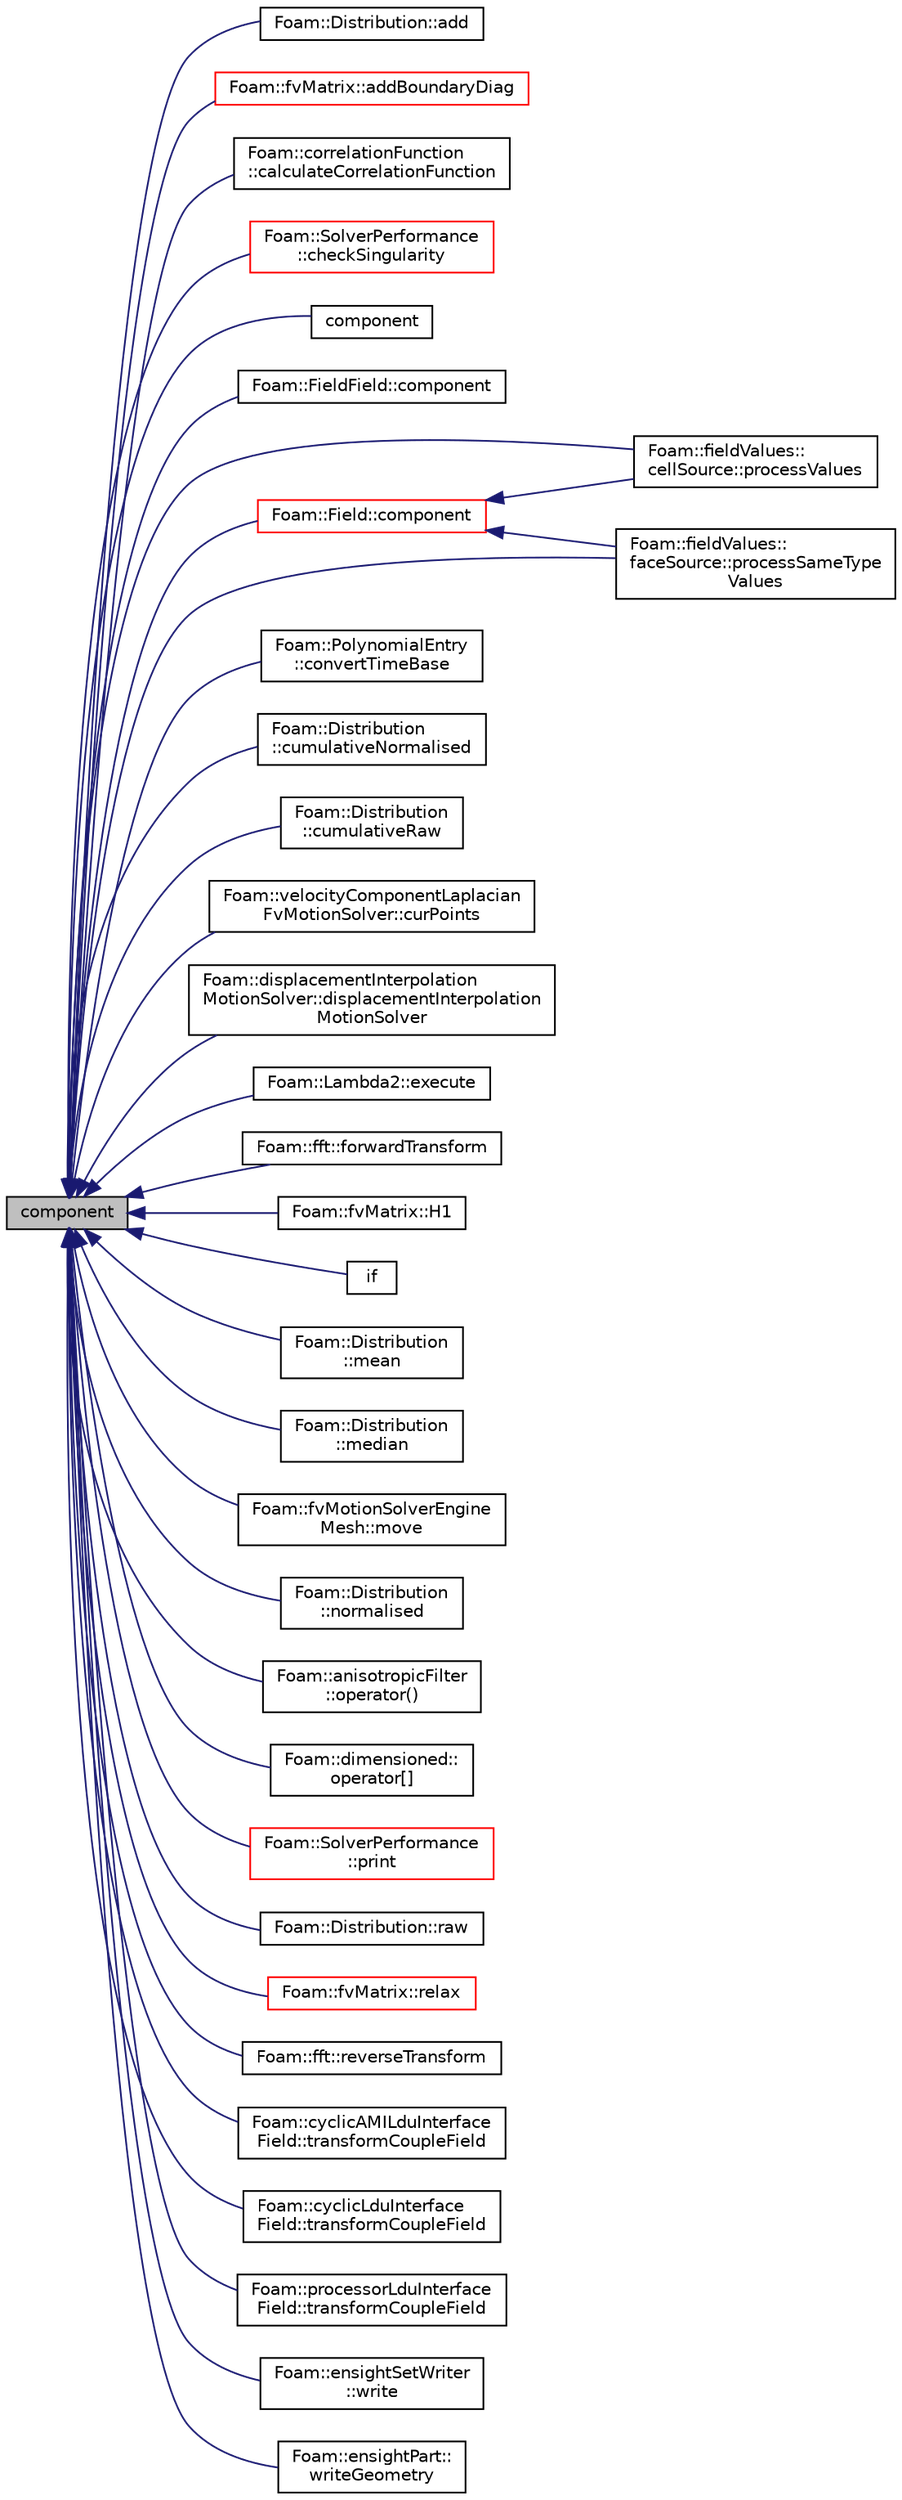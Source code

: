 digraph "component"
{
  bgcolor="transparent";
  edge [fontname="Helvetica",fontsize="10",labelfontname="Helvetica",labelfontsize="10"];
  node [fontname="Helvetica",fontsize="10",shape=record];
  rankdir="LR";
  Node1 [label="component",height=0.2,width=0.4,color="black", fillcolor="grey75", style="filled", fontcolor="black"];
  Node1 -> Node2 [dir="back",color="midnightblue",fontsize="10",style="solid",fontname="Helvetica"];
  Node2 [label="Foam::Distribution::add",height=0.2,width=0.4,color="black",URL="$a00554.html#a33a0483e214f12ed274213001fba447e",tooltip="Add a value to the distribution, optionally specifying a weight. "];
  Node1 -> Node3 [dir="back",color="midnightblue",fontsize="10",style="solid",fontname="Helvetica"];
  Node3 [label="Foam::fvMatrix::addBoundaryDiag",height=0.2,width=0.4,color="red",URL="$a00867.html#a085edaddf912acc70e5957338503e5ec"];
  Node1 -> Node4 [dir="back",color="midnightblue",fontsize="10",style="solid",fontname="Helvetica"];
  Node4 [label="Foam::correlationFunction\l::calculateCorrelationFunction",height=0.2,width=0.4,color="black",URL="$a00407.html#a6dad9e4d17333a9cfe7ee6b2f3247f42"];
  Node1 -> Node5 [dir="back",color="midnightblue",fontsize="10",style="solid",fontname="Helvetica"];
  Node5 [label="Foam::SolverPerformance\l::checkSingularity",height=0.2,width=0.4,color="red",URL="$a02368.html#aa749321b47d58d648449b01539ebaeaf",tooltip="Singularity test. "];
  Node1 -> Node6 [dir="back",color="midnightblue",fontsize="10",style="solid",fontname="Helvetica"];
  Node6 [label="component",height=0.2,width=0.4,color="black",URL="$a10675.html#a24df1ffa836c86f29c96d6543add1058"];
  Node1 -> Node7 [dir="back",color="midnightblue",fontsize="10",style="solid",fontname="Helvetica"];
  Node7 [label="Foam::FieldField::component",height=0.2,width=0.4,color="black",URL="$a00756.html#ad3dc737144afe075d95775d8e8ba6fb1",tooltip="Return a component field of the field. "];
  Node1 -> Node8 [dir="back",color="midnightblue",fontsize="10",style="solid",fontname="Helvetica"];
  Node8 [label="Foam::Field::component",height=0.2,width=0.4,color="red",URL="$a00749.html#a770bc7d2cd4553971cd2acd4d65be9eb",tooltip="Return a component field of the field. "];
  Node8 -> Node9 [dir="back",color="midnightblue",fontsize="10",style="solid",fontname="Helvetica"];
  Node9 [label="Foam::fieldValues::\lcellSource::processValues",height=0.2,width=0.4,color="black",URL="$a00233.html#a16e674670b4fae4dd8ef80854dcae0da",tooltip="Apply the &#39;operation&#39; to the values. "];
  Node8 -> Node10 [dir="back",color="midnightblue",fontsize="10",style="solid",fontname="Helvetica"];
  Node10 [label="Foam::fieldValues::\lfaceSource::processSameType\lValues",height=0.2,width=0.4,color="black",URL="$a00729.html#af00edc302e7299fbe50b52d0e002a1b5",tooltip="Apply the &#39;operation&#39; to the values. Operation has to. "];
  Node1 -> Node11 [dir="back",color="midnightblue",fontsize="10",style="solid",fontname="Helvetica"];
  Node11 [label="Foam::PolynomialEntry\l::convertTimeBase",height=0.2,width=0.4,color="black",URL="$a01918.html#af4b04bcaf124d852d36e028312c3c9a6",tooltip="Convert time. "];
  Node1 -> Node12 [dir="back",color="midnightblue",fontsize="10",style="solid",fontname="Helvetica"];
  Node12 [label="Foam::Distribution\l::cumulativeNormalised",height=0.2,width=0.4,color="black",URL="$a00554.html#a1f298c5b073878aa3669d18c3881ce5e",tooltip="Return the cumulative normalised distribution and. "];
  Node1 -> Node13 [dir="back",color="midnightblue",fontsize="10",style="solid",fontname="Helvetica"];
  Node13 [label="Foam::Distribution\l::cumulativeRaw",height=0.2,width=0.4,color="black",URL="$a00554.html#a37c9b55d1b1f888db4ebc5fa58dd0885",tooltip="Return the cumulative total bin weights and integration. "];
  Node1 -> Node14 [dir="back",color="midnightblue",fontsize="10",style="solid",fontname="Helvetica"];
  Node14 [label="Foam::velocityComponentLaplacian\lFvMotionSolver::curPoints",height=0.2,width=0.4,color="black",URL="$a02783.html#a897bb9550f17845c9ab361582659cbee",tooltip="Return point location obtained from the current motion field. "];
  Node1 -> Node15 [dir="back",color="midnightblue",fontsize="10",style="solid",fontname="Helvetica"];
  Node15 [label="Foam::displacementInterpolation\lMotionSolver::displacementInterpolation\lMotionSolver",height=0.2,width=0.4,color="black",URL="$a00544.html#af70627c48920441a925701b8da5266ba",tooltip="Construct from polyMesh and IOdictionary. "];
  Node1 -> Node16 [dir="back",color="midnightblue",fontsize="10",style="solid",fontname="Helvetica"];
  Node16 [label="Foam::Lambda2::execute",height=0.2,width=0.4,color="black",URL="$a01254.html#a61af3e60b94ae3e748f6fbac1e794af7",tooltip="Execute, currently does nothing. "];
  Node1 -> Node17 [dir="back",color="midnightblue",fontsize="10",style="solid",fontname="Helvetica"];
  Node17 [label="Foam::fft::forwardTransform",height=0.2,width=0.4,color="black",URL="$a00748.html#ab7fa1344e3d4fe5f3f81583eab3cab94"];
  Node1 -> Node18 [dir="back",color="midnightblue",fontsize="10",style="solid",fontname="Helvetica"];
  Node18 [label="Foam::fvMatrix::H1",height=0.2,width=0.4,color="black",URL="$a00867.html#ad973c8cad195e7174c90582555363352",tooltip="Return H(1) "];
  Node1 -> Node19 [dir="back",color="midnightblue",fontsize="10",style="solid",fontname="Helvetica"];
  Node19 [label="if",height=0.2,width=0.4,color="black",URL="$a04274.html#a2220ab563d2d0f137dc80ca012f57741"];
  Node1 -> Node20 [dir="back",color="midnightblue",fontsize="10",style="solid",fontname="Helvetica"];
  Node20 [label="Foam::Distribution\l::mean",height=0.2,width=0.4,color="black",URL="$a00554.html#a97155b3229d31160a88d92b1325b70f3"];
  Node1 -> Node21 [dir="back",color="midnightblue",fontsize="10",style="solid",fontname="Helvetica"];
  Node21 [label="Foam::Distribution\l::median",height=0.2,width=0.4,color="black",URL="$a00554.html#a526d7107d983cd716e3a4f73e10a9c1b"];
  Node1 -> Node22 [dir="back",color="midnightblue",fontsize="10",style="solid",fontname="Helvetica"];
  Node22 [label="Foam::fvMotionSolverEngine\lMesh::move",height=0.2,width=0.4,color="black",URL="$a00876.html#a68c0b61b84e4e095b6463cadc275adae"];
  Node1 -> Node23 [dir="back",color="midnightblue",fontsize="10",style="solid",fontname="Helvetica"];
  Node23 [label="Foam::Distribution\l::normalised",height=0.2,width=0.4,color="black",URL="$a00554.html#a0d37b28f72f3671726fd61a4959e4740",tooltip="Return the normalised distribution (probability density) "];
  Node1 -> Node24 [dir="back",color="midnightblue",fontsize="10",style="solid",fontname="Helvetica"];
  Node24 [label="Foam::anisotropicFilter\l::operator()",height=0.2,width=0.4,color="black",URL="$a00057.html#a6ae8a987dc11a16c65646fe92bc9ce5d"];
  Node1 -> Node25 [dir="back",color="midnightblue",fontsize="10",style="solid",fontname="Helvetica"];
  Node25 [label="Foam::dimensioned::\loperator[]",height=0.2,width=0.4,color="black",URL="$a00526.html#a3e3b0a2775d1fd9b9b9367030e39185e",tooltip="Return a component as a dimensioned<cmptType> "];
  Node1 -> Node26 [dir="back",color="midnightblue",fontsize="10",style="solid",fontname="Helvetica"];
  Node26 [label="Foam::SolverPerformance\l::print",height=0.2,width=0.4,color="red",URL="$a02368.html#a188be8f705fb9c9680b30b2d6c3ba910",tooltip="Print summary of solver performance to the given stream. "];
  Node1 -> Node10 [dir="back",color="midnightblue",fontsize="10",style="solid",fontname="Helvetica"];
  Node1 -> Node9 [dir="back",color="midnightblue",fontsize="10",style="solid",fontname="Helvetica"];
  Node1 -> Node27 [dir="back",color="midnightblue",fontsize="10",style="solid",fontname="Helvetica"];
  Node27 [label="Foam::Distribution::raw",height=0.2,width=0.4,color="black",URL="$a00554.html#a534e886fbc527191f1449a00238be6b3",tooltip="Return the distribution of the total bin weights. "];
  Node1 -> Node28 [dir="back",color="midnightblue",fontsize="10",style="solid",fontname="Helvetica"];
  Node28 [label="Foam::fvMatrix::relax",height=0.2,width=0.4,color="red",URL="$a00867.html#a06343b944c91a56352ebf646011c212e",tooltip="Relax matrix (for steady-state solution). "];
  Node1 -> Node29 [dir="back",color="midnightblue",fontsize="10",style="solid",fontname="Helvetica"];
  Node29 [label="Foam::fft::reverseTransform",height=0.2,width=0.4,color="black",URL="$a00748.html#a14bd4bbc7d325761657e068014ac1d06"];
  Node1 -> Node30 [dir="back",color="midnightblue",fontsize="10",style="solid",fontname="Helvetica"];
  Node30 [label="Foam::cyclicAMILduInterface\lField::transformCoupleField",height=0.2,width=0.4,color="black",URL="$a00465.html#aabf9d83d0d55b2c3ea7c991ce977cfbe",tooltip="Transform given patch internal field. "];
  Node1 -> Node31 [dir="back",color="midnightblue",fontsize="10",style="solid",fontname="Helvetica"];
  Node31 [label="Foam::cyclicLduInterface\lField::transformCoupleField",height=0.2,width=0.4,color="black",URL="$a00475.html#ac3eabbddb9916ed65e7b3eea819b4dfd",tooltip="Transform given patch component field. "];
  Node1 -> Node32 [dir="back",color="midnightblue",fontsize="10",style="solid",fontname="Helvetica"];
  Node32 [label="Foam::processorLduInterface\lField::transformCoupleField",height=0.2,width=0.4,color="black",URL="$a01979.html#ac3eabbddb9916ed65e7b3eea819b4dfd",tooltip="Transform given patch component field. "];
  Node1 -> Node33 [dir="back",color="midnightblue",fontsize="10",style="solid",fontname="Helvetica"];
  Node33 [label="Foam::ensightSetWriter\l::write",height=0.2,width=0.4,color="black",URL="$a00651.html#a630f6b7c40da086ca6bfde703206e847",tooltip="General entry point for writing. "];
  Node1 -> Node34 [dir="back",color="midnightblue",fontsize="10",style="solid",fontname="Helvetica"];
  Node34 [label="Foam::ensightPart::\lwriteGeometry",height=0.2,width=0.4,color="black",URL="$a00641.html#a0167ca94bd5095b2d47fd5361b4de10b",tooltip="Helper: write geometry given the pointField. "];
}
